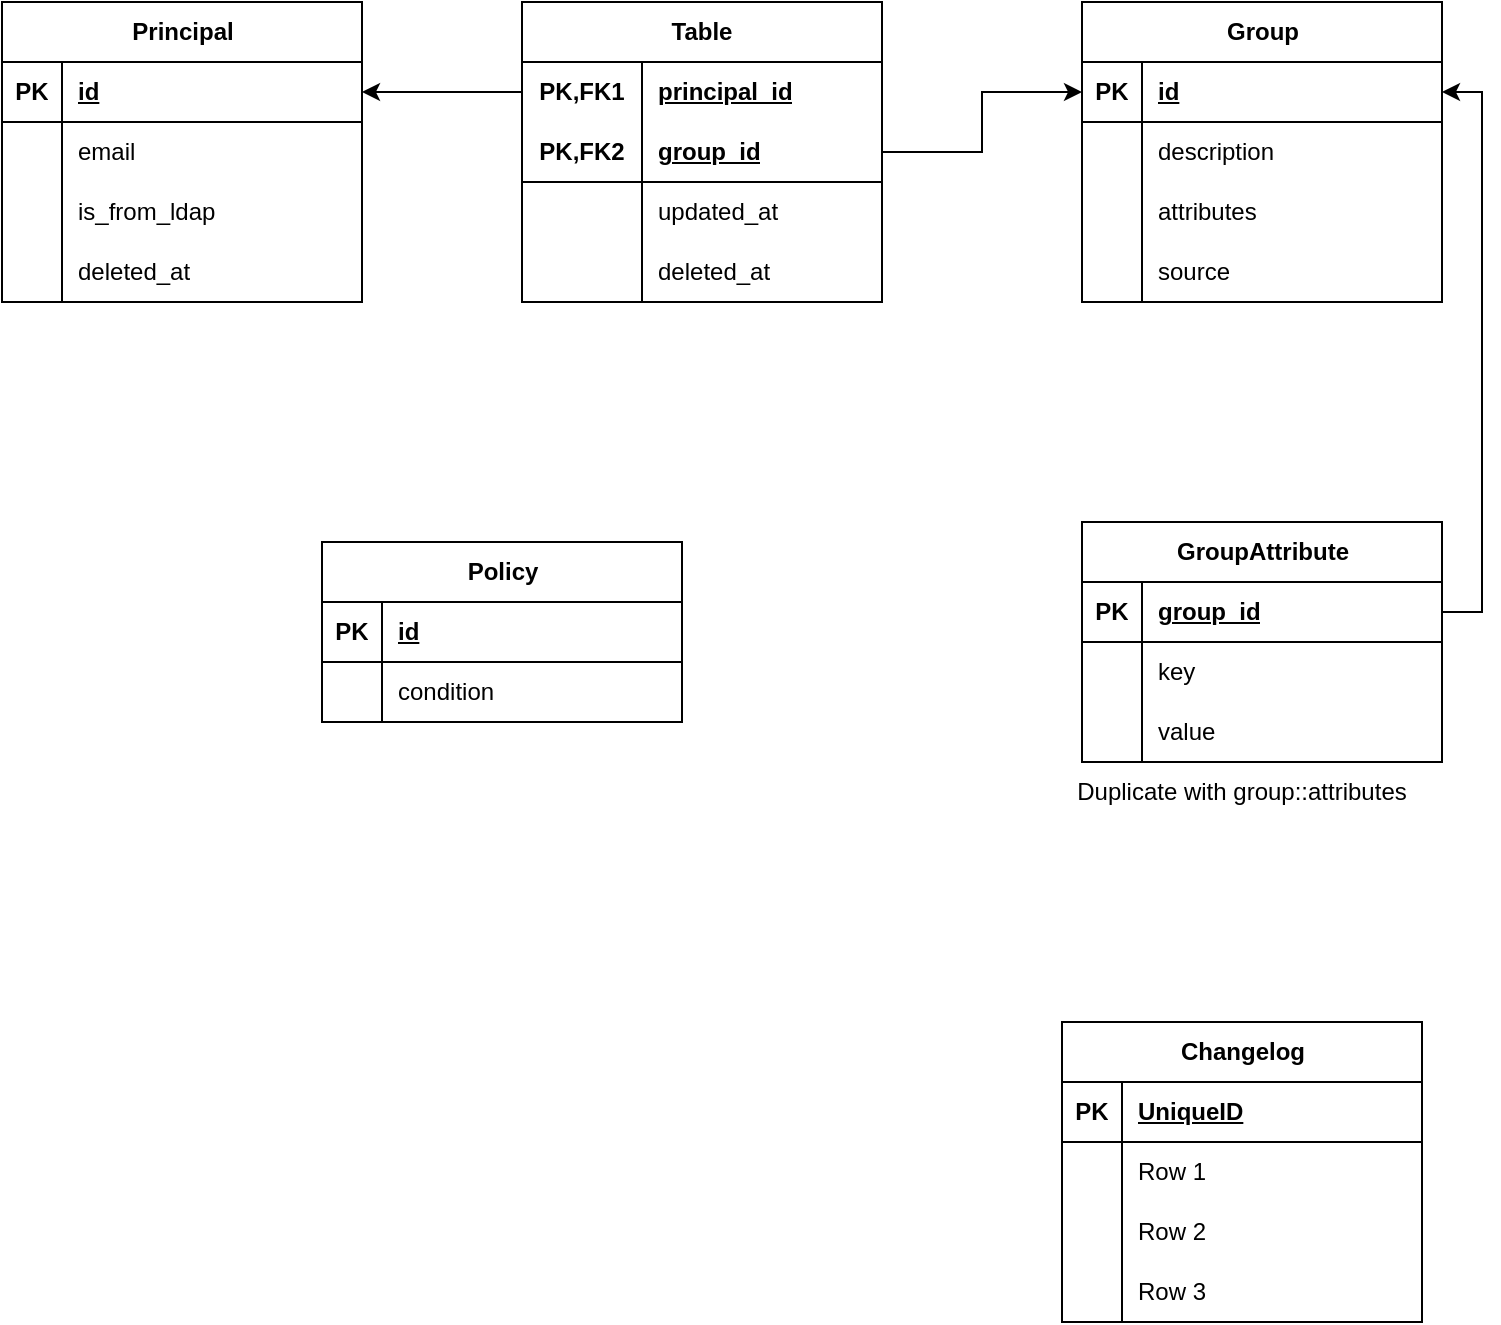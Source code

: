 <mxfile version="22.1.15" type="github">
  <diagram name="Page-1" id="Uo0DYmHlN4VJzkkPScgU">
    <mxGraphModel dx="474" dy="1069" grid="1" gridSize="10" guides="1" tooltips="1" connect="1" arrows="1" fold="1" page="1" pageScale="1" pageWidth="850" pageHeight="1100" math="0" shadow="0">
      <root>
        <mxCell id="0" />
        <mxCell id="1" parent="0" />
        <mxCell id="5v9PtPmOjyMPj9oWuLb4-1" value="Principal" style="shape=table;startSize=30;container=1;collapsible=1;childLayout=tableLayout;fixedRows=1;rowLines=0;fontStyle=1;align=center;resizeLast=1;html=1;" vertex="1" parent="1">
          <mxGeometry x="50" y="290" width="180" height="150" as="geometry" />
        </mxCell>
        <mxCell id="5v9PtPmOjyMPj9oWuLb4-2" value="" style="shape=tableRow;horizontal=0;startSize=0;swimlaneHead=0;swimlaneBody=0;fillColor=none;collapsible=0;dropTarget=0;points=[[0,0.5],[1,0.5]];portConstraint=eastwest;top=0;left=0;right=0;bottom=1;" vertex="1" parent="5v9PtPmOjyMPj9oWuLb4-1">
          <mxGeometry y="30" width="180" height="30" as="geometry" />
        </mxCell>
        <mxCell id="5v9PtPmOjyMPj9oWuLb4-3" value="PK" style="shape=partialRectangle;connectable=0;fillColor=none;top=0;left=0;bottom=0;right=0;fontStyle=1;overflow=hidden;whiteSpace=wrap;html=1;" vertex="1" parent="5v9PtPmOjyMPj9oWuLb4-2">
          <mxGeometry width="30" height="30" as="geometry">
            <mxRectangle width="30" height="30" as="alternateBounds" />
          </mxGeometry>
        </mxCell>
        <mxCell id="5v9PtPmOjyMPj9oWuLb4-4" value="id" style="shape=partialRectangle;connectable=0;fillColor=none;top=0;left=0;bottom=0;right=0;align=left;spacingLeft=6;fontStyle=5;overflow=hidden;whiteSpace=wrap;html=1;" vertex="1" parent="5v9PtPmOjyMPj9oWuLb4-2">
          <mxGeometry x="30" width="150" height="30" as="geometry">
            <mxRectangle width="150" height="30" as="alternateBounds" />
          </mxGeometry>
        </mxCell>
        <mxCell id="5v9PtPmOjyMPj9oWuLb4-5" value="" style="shape=tableRow;horizontal=0;startSize=0;swimlaneHead=0;swimlaneBody=0;fillColor=none;collapsible=0;dropTarget=0;points=[[0,0.5],[1,0.5]];portConstraint=eastwest;top=0;left=0;right=0;bottom=0;" vertex="1" parent="5v9PtPmOjyMPj9oWuLb4-1">
          <mxGeometry y="60" width="180" height="30" as="geometry" />
        </mxCell>
        <mxCell id="5v9PtPmOjyMPj9oWuLb4-6" value="" style="shape=partialRectangle;connectable=0;fillColor=none;top=0;left=0;bottom=0;right=0;editable=1;overflow=hidden;whiteSpace=wrap;html=1;" vertex="1" parent="5v9PtPmOjyMPj9oWuLb4-5">
          <mxGeometry width="30" height="30" as="geometry">
            <mxRectangle width="30" height="30" as="alternateBounds" />
          </mxGeometry>
        </mxCell>
        <mxCell id="5v9PtPmOjyMPj9oWuLb4-7" value="email" style="shape=partialRectangle;connectable=0;fillColor=none;top=0;left=0;bottom=0;right=0;align=left;spacingLeft=6;overflow=hidden;whiteSpace=wrap;html=1;" vertex="1" parent="5v9PtPmOjyMPj9oWuLb4-5">
          <mxGeometry x="30" width="150" height="30" as="geometry">
            <mxRectangle width="150" height="30" as="alternateBounds" />
          </mxGeometry>
        </mxCell>
        <mxCell id="5v9PtPmOjyMPj9oWuLb4-8" value="" style="shape=tableRow;horizontal=0;startSize=0;swimlaneHead=0;swimlaneBody=0;fillColor=none;collapsible=0;dropTarget=0;points=[[0,0.5],[1,0.5]];portConstraint=eastwest;top=0;left=0;right=0;bottom=0;" vertex="1" parent="5v9PtPmOjyMPj9oWuLb4-1">
          <mxGeometry y="90" width="180" height="30" as="geometry" />
        </mxCell>
        <mxCell id="5v9PtPmOjyMPj9oWuLb4-9" value="" style="shape=partialRectangle;connectable=0;fillColor=none;top=0;left=0;bottom=0;right=0;editable=1;overflow=hidden;whiteSpace=wrap;html=1;" vertex="1" parent="5v9PtPmOjyMPj9oWuLb4-8">
          <mxGeometry width="30" height="30" as="geometry">
            <mxRectangle width="30" height="30" as="alternateBounds" />
          </mxGeometry>
        </mxCell>
        <mxCell id="5v9PtPmOjyMPj9oWuLb4-10" value="is_from_ldap" style="shape=partialRectangle;connectable=0;fillColor=none;top=0;left=0;bottom=0;right=0;align=left;spacingLeft=6;overflow=hidden;whiteSpace=wrap;html=1;" vertex="1" parent="5v9PtPmOjyMPj9oWuLb4-8">
          <mxGeometry x="30" width="150" height="30" as="geometry">
            <mxRectangle width="150" height="30" as="alternateBounds" />
          </mxGeometry>
        </mxCell>
        <mxCell id="5v9PtPmOjyMPj9oWuLb4-11" value="" style="shape=tableRow;horizontal=0;startSize=0;swimlaneHead=0;swimlaneBody=0;fillColor=none;collapsible=0;dropTarget=0;points=[[0,0.5],[1,0.5]];portConstraint=eastwest;top=0;left=0;right=0;bottom=0;" vertex="1" parent="5v9PtPmOjyMPj9oWuLb4-1">
          <mxGeometry y="120" width="180" height="30" as="geometry" />
        </mxCell>
        <mxCell id="5v9PtPmOjyMPj9oWuLb4-12" value="" style="shape=partialRectangle;connectable=0;fillColor=none;top=0;left=0;bottom=0;right=0;editable=1;overflow=hidden;whiteSpace=wrap;html=1;" vertex="1" parent="5v9PtPmOjyMPj9oWuLb4-11">
          <mxGeometry width="30" height="30" as="geometry">
            <mxRectangle width="30" height="30" as="alternateBounds" />
          </mxGeometry>
        </mxCell>
        <mxCell id="5v9PtPmOjyMPj9oWuLb4-13" value="deleted_at" style="shape=partialRectangle;connectable=0;fillColor=none;top=0;left=0;bottom=0;right=0;align=left;spacingLeft=6;overflow=hidden;whiteSpace=wrap;html=1;" vertex="1" parent="5v9PtPmOjyMPj9oWuLb4-11">
          <mxGeometry x="30" width="150" height="30" as="geometry">
            <mxRectangle width="150" height="30" as="alternateBounds" />
          </mxGeometry>
        </mxCell>
        <mxCell id="5v9PtPmOjyMPj9oWuLb4-27" value="Group" style="shape=table;startSize=30;container=1;collapsible=1;childLayout=tableLayout;fixedRows=1;rowLines=0;fontStyle=1;align=center;resizeLast=1;html=1;" vertex="1" parent="1">
          <mxGeometry x="590" y="290" width="180" height="150" as="geometry" />
        </mxCell>
        <mxCell id="5v9PtPmOjyMPj9oWuLb4-28" value="" style="shape=tableRow;horizontal=0;startSize=0;swimlaneHead=0;swimlaneBody=0;fillColor=none;collapsible=0;dropTarget=0;points=[[0,0.5],[1,0.5]];portConstraint=eastwest;top=0;left=0;right=0;bottom=1;" vertex="1" parent="5v9PtPmOjyMPj9oWuLb4-27">
          <mxGeometry y="30" width="180" height="30" as="geometry" />
        </mxCell>
        <mxCell id="5v9PtPmOjyMPj9oWuLb4-29" value="PK" style="shape=partialRectangle;connectable=0;fillColor=none;top=0;left=0;bottom=0;right=0;fontStyle=1;overflow=hidden;whiteSpace=wrap;html=1;" vertex="1" parent="5v9PtPmOjyMPj9oWuLb4-28">
          <mxGeometry width="30" height="30" as="geometry">
            <mxRectangle width="30" height="30" as="alternateBounds" />
          </mxGeometry>
        </mxCell>
        <mxCell id="5v9PtPmOjyMPj9oWuLb4-30" value="id&lt;br&gt;" style="shape=partialRectangle;connectable=0;fillColor=none;top=0;left=0;bottom=0;right=0;align=left;spacingLeft=6;fontStyle=5;overflow=hidden;whiteSpace=wrap;html=1;" vertex="1" parent="5v9PtPmOjyMPj9oWuLb4-28">
          <mxGeometry x="30" width="150" height="30" as="geometry">
            <mxRectangle width="150" height="30" as="alternateBounds" />
          </mxGeometry>
        </mxCell>
        <mxCell id="5v9PtPmOjyMPj9oWuLb4-31" value="" style="shape=tableRow;horizontal=0;startSize=0;swimlaneHead=0;swimlaneBody=0;fillColor=none;collapsible=0;dropTarget=0;points=[[0,0.5],[1,0.5]];portConstraint=eastwest;top=0;left=0;right=0;bottom=0;" vertex="1" parent="5v9PtPmOjyMPj9oWuLb4-27">
          <mxGeometry y="60" width="180" height="30" as="geometry" />
        </mxCell>
        <mxCell id="5v9PtPmOjyMPj9oWuLb4-32" value="" style="shape=partialRectangle;connectable=0;fillColor=none;top=0;left=0;bottom=0;right=0;editable=1;overflow=hidden;whiteSpace=wrap;html=1;" vertex="1" parent="5v9PtPmOjyMPj9oWuLb4-31">
          <mxGeometry width="30" height="30" as="geometry">
            <mxRectangle width="30" height="30" as="alternateBounds" />
          </mxGeometry>
        </mxCell>
        <mxCell id="5v9PtPmOjyMPj9oWuLb4-33" value="description" style="shape=partialRectangle;connectable=0;fillColor=none;top=0;left=0;bottom=0;right=0;align=left;spacingLeft=6;overflow=hidden;whiteSpace=wrap;html=1;" vertex="1" parent="5v9PtPmOjyMPj9oWuLb4-31">
          <mxGeometry x="30" width="150" height="30" as="geometry">
            <mxRectangle width="150" height="30" as="alternateBounds" />
          </mxGeometry>
        </mxCell>
        <mxCell id="5v9PtPmOjyMPj9oWuLb4-34" value="" style="shape=tableRow;horizontal=0;startSize=0;swimlaneHead=0;swimlaneBody=0;fillColor=none;collapsible=0;dropTarget=0;points=[[0,0.5],[1,0.5]];portConstraint=eastwest;top=0;left=0;right=0;bottom=0;" vertex="1" parent="5v9PtPmOjyMPj9oWuLb4-27">
          <mxGeometry y="90" width="180" height="30" as="geometry" />
        </mxCell>
        <mxCell id="5v9PtPmOjyMPj9oWuLb4-35" value="" style="shape=partialRectangle;connectable=0;fillColor=none;top=0;left=0;bottom=0;right=0;editable=1;overflow=hidden;whiteSpace=wrap;html=1;" vertex="1" parent="5v9PtPmOjyMPj9oWuLb4-34">
          <mxGeometry width="30" height="30" as="geometry">
            <mxRectangle width="30" height="30" as="alternateBounds" />
          </mxGeometry>
        </mxCell>
        <mxCell id="5v9PtPmOjyMPj9oWuLb4-36" value="attributes" style="shape=partialRectangle;connectable=0;fillColor=none;top=0;left=0;bottom=0;right=0;align=left;spacingLeft=6;overflow=hidden;whiteSpace=wrap;html=1;" vertex="1" parent="5v9PtPmOjyMPj9oWuLb4-34">
          <mxGeometry x="30" width="150" height="30" as="geometry">
            <mxRectangle width="150" height="30" as="alternateBounds" />
          </mxGeometry>
        </mxCell>
        <mxCell id="5v9PtPmOjyMPj9oWuLb4-37" value="" style="shape=tableRow;horizontal=0;startSize=0;swimlaneHead=0;swimlaneBody=0;fillColor=none;collapsible=0;dropTarget=0;points=[[0,0.5],[1,0.5]];portConstraint=eastwest;top=0;left=0;right=0;bottom=0;" vertex="1" parent="5v9PtPmOjyMPj9oWuLb4-27">
          <mxGeometry y="120" width="180" height="30" as="geometry" />
        </mxCell>
        <mxCell id="5v9PtPmOjyMPj9oWuLb4-38" value="" style="shape=partialRectangle;connectable=0;fillColor=none;top=0;left=0;bottom=0;right=0;editable=1;overflow=hidden;whiteSpace=wrap;html=1;" vertex="1" parent="5v9PtPmOjyMPj9oWuLb4-37">
          <mxGeometry width="30" height="30" as="geometry">
            <mxRectangle width="30" height="30" as="alternateBounds" />
          </mxGeometry>
        </mxCell>
        <mxCell id="5v9PtPmOjyMPj9oWuLb4-39" value="source" style="shape=partialRectangle;connectable=0;fillColor=none;top=0;left=0;bottom=0;right=0;align=left;spacingLeft=6;overflow=hidden;whiteSpace=wrap;html=1;" vertex="1" parent="5v9PtPmOjyMPj9oWuLb4-37">
          <mxGeometry x="30" width="150" height="30" as="geometry">
            <mxRectangle width="150" height="30" as="alternateBounds" />
          </mxGeometry>
        </mxCell>
        <mxCell id="5v9PtPmOjyMPj9oWuLb4-40" value="GroupAttribute" style="shape=table;startSize=30;container=1;collapsible=1;childLayout=tableLayout;fixedRows=1;rowLines=0;fontStyle=1;align=center;resizeLast=1;html=1;" vertex="1" parent="1">
          <mxGeometry x="590" y="550" width="180" height="120" as="geometry" />
        </mxCell>
        <mxCell id="5v9PtPmOjyMPj9oWuLb4-41" value="" style="shape=tableRow;horizontal=0;startSize=0;swimlaneHead=0;swimlaneBody=0;fillColor=none;collapsible=0;dropTarget=0;points=[[0,0.5],[1,0.5]];portConstraint=eastwest;top=0;left=0;right=0;bottom=1;" vertex="1" parent="5v9PtPmOjyMPj9oWuLb4-40">
          <mxGeometry y="30" width="180" height="30" as="geometry" />
        </mxCell>
        <mxCell id="5v9PtPmOjyMPj9oWuLb4-42" value="PK" style="shape=partialRectangle;connectable=0;fillColor=none;top=0;left=0;bottom=0;right=0;fontStyle=1;overflow=hidden;whiteSpace=wrap;html=1;" vertex="1" parent="5v9PtPmOjyMPj9oWuLb4-41">
          <mxGeometry width="30" height="30" as="geometry">
            <mxRectangle width="30" height="30" as="alternateBounds" />
          </mxGeometry>
        </mxCell>
        <mxCell id="5v9PtPmOjyMPj9oWuLb4-43" value="group_id" style="shape=partialRectangle;connectable=0;fillColor=none;top=0;left=0;bottom=0;right=0;align=left;spacingLeft=6;fontStyle=5;overflow=hidden;whiteSpace=wrap;html=1;" vertex="1" parent="5v9PtPmOjyMPj9oWuLb4-41">
          <mxGeometry x="30" width="150" height="30" as="geometry">
            <mxRectangle width="150" height="30" as="alternateBounds" />
          </mxGeometry>
        </mxCell>
        <mxCell id="5v9PtPmOjyMPj9oWuLb4-44" value="" style="shape=tableRow;horizontal=0;startSize=0;swimlaneHead=0;swimlaneBody=0;fillColor=none;collapsible=0;dropTarget=0;points=[[0,0.5],[1,0.5]];portConstraint=eastwest;top=0;left=0;right=0;bottom=0;" vertex="1" parent="5v9PtPmOjyMPj9oWuLb4-40">
          <mxGeometry y="60" width="180" height="30" as="geometry" />
        </mxCell>
        <mxCell id="5v9PtPmOjyMPj9oWuLb4-45" value="" style="shape=partialRectangle;connectable=0;fillColor=none;top=0;left=0;bottom=0;right=0;editable=1;overflow=hidden;whiteSpace=wrap;html=1;" vertex="1" parent="5v9PtPmOjyMPj9oWuLb4-44">
          <mxGeometry width="30" height="30" as="geometry">
            <mxRectangle width="30" height="30" as="alternateBounds" />
          </mxGeometry>
        </mxCell>
        <mxCell id="5v9PtPmOjyMPj9oWuLb4-46" value="key" style="shape=partialRectangle;connectable=0;fillColor=none;top=0;left=0;bottom=0;right=0;align=left;spacingLeft=6;overflow=hidden;whiteSpace=wrap;html=1;" vertex="1" parent="5v9PtPmOjyMPj9oWuLb4-44">
          <mxGeometry x="30" width="150" height="30" as="geometry">
            <mxRectangle width="150" height="30" as="alternateBounds" />
          </mxGeometry>
        </mxCell>
        <mxCell id="5v9PtPmOjyMPj9oWuLb4-47" value="" style="shape=tableRow;horizontal=0;startSize=0;swimlaneHead=0;swimlaneBody=0;fillColor=none;collapsible=0;dropTarget=0;points=[[0,0.5],[1,0.5]];portConstraint=eastwest;top=0;left=0;right=0;bottom=0;" vertex="1" parent="5v9PtPmOjyMPj9oWuLb4-40">
          <mxGeometry y="90" width="180" height="30" as="geometry" />
        </mxCell>
        <mxCell id="5v9PtPmOjyMPj9oWuLb4-48" value="" style="shape=partialRectangle;connectable=0;fillColor=none;top=0;left=0;bottom=0;right=0;editable=1;overflow=hidden;whiteSpace=wrap;html=1;" vertex="1" parent="5v9PtPmOjyMPj9oWuLb4-47">
          <mxGeometry width="30" height="30" as="geometry">
            <mxRectangle width="30" height="30" as="alternateBounds" />
          </mxGeometry>
        </mxCell>
        <mxCell id="5v9PtPmOjyMPj9oWuLb4-49" value="value" style="shape=partialRectangle;connectable=0;fillColor=none;top=0;left=0;bottom=0;right=0;align=left;spacingLeft=6;overflow=hidden;whiteSpace=wrap;html=1;" vertex="1" parent="5v9PtPmOjyMPj9oWuLb4-47">
          <mxGeometry x="30" width="150" height="30" as="geometry">
            <mxRectangle width="150" height="30" as="alternateBounds" />
          </mxGeometry>
        </mxCell>
        <mxCell id="5v9PtPmOjyMPj9oWuLb4-53" value="Policy" style="shape=table;startSize=30;container=1;collapsible=1;childLayout=tableLayout;fixedRows=1;rowLines=0;fontStyle=1;align=center;resizeLast=1;html=1;" vertex="1" parent="1">
          <mxGeometry x="210" y="560" width="180" height="90" as="geometry" />
        </mxCell>
        <mxCell id="5v9PtPmOjyMPj9oWuLb4-54" value="" style="shape=tableRow;horizontal=0;startSize=0;swimlaneHead=0;swimlaneBody=0;fillColor=none;collapsible=0;dropTarget=0;points=[[0,0.5],[1,0.5]];portConstraint=eastwest;top=0;left=0;right=0;bottom=1;" vertex="1" parent="5v9PtPmOjyMPj9oWuLb4-53">
          <mxGeometry y="30" width="180" height="30" as="geometry" />
        </mxCell>
        <mxCell id="5v9PtPmOjyMPj9oWuLb4-55" value="PK" style="shape=partialRectangle;connectable=0;fillColor=none;top=0;left=0;bottom=0;right=0;fontStyle=1;overflow=hidden;whiteSpace=wrap;html=1;" vertex="1" parent="5v9PtPmOjyMPj9oWuLb4-54">
          <mxGeometry width="30" height="30" as="geometry">
            <mxRectangle width="30" height="30" as="alternateBounds" />
          </mxGeometry>
        </mxCell>
        <mxCell id="5v9PtPmOjyMPj9oWuLb4-56" value="id" style="shape=partialRectangle;connectable=0;fillColor=none;top=0;left=0;bottom=0;right=0;align=left;spacingLeft=6;fontStyle=5;overflow=hidden;whiteSpace=wrap;html=1;" vertex="1" parent="5v9PtPmOjyMPj9oWuLb4-54">
          <mxGeometry x="30" width="150" height="30" as="geometry">
            <mxRectangle width="150" height="30" as="alternateBounds" />
          </mxGeometry>
        </mxCell>
        <mxCell id="5v9PtPmOjyMPj9oWuLb4-57" value="" style="shape=tableRow;horizontal=0;startSize=0;swimlaneHead=0;swimlaneBody=0;fillColor=none;collapsible=0;dropTarget=0;points=[[0,0.5],[1,0.5]];portConstraint=eastwest;top=0;left=0;right=0;bottom=0;" vertex="1" parent="5v9PtPmOjyMPj9oWuLb4-53">
          <mxGeometry y="60" width="180" height="30" as="geometry" />
        </mxCell>
        <mxCell id="5v9PtPmOjyMPj9oWuLb4-58" value="" style="shape=partialRectangle;connectable=0;fillColor=none;top=0;left=0;bottom=0;right=0;editable=1;overflow=hidden;whiteSpace=wrap;html=1;" vertex="1" parent="5v9PtPmOjyMPj9oWuLb4-57">
          <mxGeometry width="30" height="30" as="geometry">
            <mxRectangle width="30" height="30" as="alternateBounds" />
          </mxGeometry>
        </mxCell>
        <mxCell id="5v9PtPmOjyMPj9oWuLb4-59" value="condition" style="shape=partialRectangle;connectable=0;fillColor=none;top=0;left=0;bottom=0;right=0;align=left;spacingLeft=6;overflow=hidden;whiteSpace=wrap;html=1;" vertex="1" parent="5v9PtPmOjyMPj9oWuLb4-57">
          <mxGeometry x="30" width="150" height="30" as="geometry">
            <mxRectangle width="150" height="30" as="alternateBounds" />
          </mxGeometry>
        </mxCell>
        <mxCell id="5v9PtPmOjyMPj9oWuLb4-66" value="Changelog" style="shape=table;startSize=30;container=1;collapsible=1;childLayout=tableLayout;fixedRows=1;rowLines=0;fontStyle=1;align=center;resizeLast=1;html=1;" vertex="1" parent="1">
          <mxGeometry x="580" y="800" width="180" height="150" as="geometry" />
        </mxCell>
        <mxCell id="5v9PtPmOjyMPj9oWuLb4-67" value="" style="shape=tableRow;horizontal=0;startSize=0;swimlaneHead=0;swimlaneBody=0;fillColor=none;collapsible=0;dropTarget=0;points=[[0,0.5],[1,0.5]];portConstraint=eastwest;top=0;left=0;right=0;bottom=1;" vertex="1" parent="5v9PtPmOjyMPj9oWuLb4-66">
          <mxGeometry y="30" width="180" height="30" as="geometry" />
        </mxCell>
        <mxCell id="5v9PtPmOjyMPj9oWuLb4-68" value="PK" style="shape=partialRectangle;connectable=0;fillColor=none;top=0;left=0;bottom=0;right=0;fontStyle=1;overflow=hidden;whiteSpace=wrap;html=1;" vertex="1" parent="5v9PtPmOjyMPj9oWuLb4-67">
          <mxGeometry width="30" height="30" as="geometry">
            <mxRectangle width="30" height="30" as="alternateBounds" />
          </mxGeometry>
        </mxCell>
        <mxCell id="5v9PtPmOjyMPj9oWuLb4-69" value="UniqueID" style="shape=partialRectangle;connectable=0;fillColor=none;top=0;left=0;bottom=0;right=0;align=left;spacingLeft=6;fontStyle=5;overflow=hidden;whiteSpace=wrap;html=1;" vertex="1" parent="5v9PtPmOjyMPj9oWuLb4-67">
          <mxGeometry x="30" width="150" height="30" as="geometry">
            <mxRectangle width="150" height="30" as="alternateBounds" />
          </mxGeometry>
        </mxCell>
        <mxCell id="5v9PtPmOjyMPj9oWuLb4-70" value="" style="shape=tableRow;horizontal=0;startSize=0;swimlaneHead=0;swimlaneBody=0;fillColor=none;collapsible=0;dropTarget=0;points=[[0,0.5],[1,0.5]];portConstraint=eastwest;top=0;left=0;right=0;bottom=0;" vertex="1" parent="5v9PtPmOjyMPj9oWuLb4-66">
          <mxGeometry y="60" width="180" height="30" as="geometry" />
        </mxCell>
        <mxCell id="5v9PtPmOjyMPj9oWuLb4-71" value="" style="shape=partialRectangle;connectable=0;fillColor=none;top=0;left=0;bottom=0;right=0;editable=1;overflow=hidden;whiteSpace=wrap;html=1;" vertex="1" parent="5v9PtPmOjyMPj9oWuLb4-70">
          <mxGeometry width="30" height="30" as="geometry">
            <mxRectangle width="30" height="30" as="alternateBounds" />
          </mxGeometry>
        </mxCell>
        <mxCell id="5v9PtPmOjyMPj9oWuLb4-72" value="Row 1" style="shape=partialRectangle;connectable=0;fillColor=none;top=0;left=0;bottom=0;right=0;align=left;spacingLeft=6;overflow=hidden;whiteSpace=wrap;html=1;" vertex="1" parent="5v9PtPmOjyMPj9oWuLb4-70">
          <mxGeometry x="30" width="150" height="30" as="geometry">
            <mxRectangle width="150" height="30" as="alternateBounds" />
          </mxGeometry>
        </mxCell>
        <mxCell id="5v9PtPmOjyMPj9oWuLb4-73" value="" style="shape=tableRow;horizontal=0;startSize=0;swimlaneHead=0;swimlaneBody=0;fillColor=none;collapsible=0;dropTarget=0;points=[[0,0.5],[1,0.5]];portConstraint=eastwest;top=0;left=0;right=0;bottom=0;" vertex="1" parent="5v9PtPmOjyMPj9oWuLb4-66">
          <mxGeometry y="90" width="180" height="30" as="geometry" />
        </mxCell>
        <mxCell id="5v9PtPmOjyMPj9oWuLb4-74" value="" style="shape=partialRectangle;connectable=0;fillColor=none;top=0;left=0;bottom=0;right=0;editable=1;overflow=hidden;whiteSpace=wrap;html=1;" vertex="1" parent="5v9PtPmOjyMPj9oWuLb4-73">
          <mxGeometry width="30" height="30" as="geometry">
            <mxRectangle width="30" height="30" as="alternateBounds" />
          </mxGeometry>
        </mxCell>
        <mxCell id="5v9PtPmOjyMPj9oWuLb4-75" value="Row 2" style="shape=partialRectangle;connectable=0;fillColor=none;top=0;left=0;bottom=0;right=0;align=left;spacingLeft=6;overflow=hidden;whiteSpace=wrap;html=1;" vertex="1" parent="5v9PtPmOjyMPj9oWuLb4-73">
          <mxGeometry x="30" width="150" height="30" as="geometry">
            <mxRectangle width="150" height="30" as="alternateBounds" />
          </mxGeometry>
        </mxCell>
        <mxCell id="5v9PtPmOjyMPj9oWuLb4-76" value="" style="shape=tableRow;horizontal=0;startSize=0;swimlaneHead=0;swimlaneBody=0;fillColor=none;collapsible=0;dropTarget=0;points=[[0,0.5],[1,0.5]];portConstraint=eastwest;top=0;left=0;right=0;bottom=0;" vertex="1" parent="5v9PtPmOjyMPj9oWuLb4-66">
          <mxGeometry y="120" width="180" height="30" as="geometry" />
        </mxCell>
        <mxCell id="5v9PtPmOjyMPj9oWuLb4-77" value="" style="shape=partialRectangle;connectable=0;fillColor=none;top=0;left=0;bottom=0;right=0;editable=1;overflow=hidden;whiteSpace=wrap;html=1;" vertex="1" parent="5v9PtPmOjyMPj9oWuLb4-76">
          <mxGeometry width="30" height="30" as="geometry">
            <mxRectangle width="30" height="30" as="alternateBounds" />
          </mxGeometry>
        </mxCell>
        <mxCell id="5v9PtPmOjyMPj9oWuLb4-78" value="Row 3" style="shape=partialRectangle;connectable=0;fillColor=none;top=0;left=0;bottom=0;right=0;align=left;spacingLeft=6;overflow=hidden;whiteSpace=wrap;html=1;" vertex="1" parent="5v9PtPmOjyMPj9oWuLb4-76">
          <mxGeometry x="30" width="150" height="30" as="geometry">
            <mxRectangle width="150" height="30" as="alternateBounds" />
          </mxGeometry>
        </mxCell>
        <mxCell id="5v9PtPmOjyMPj9oWuLb4-80" value="Table" style="shape=table;startSize=30;container=1;collapsible=1;childLayout=tableLayout;fixedRows=1;rowLines=0;fontStyle=1;align=center;resizeLast=1;html=1;whiteSpace=wrap;" vertex="1" parent="1">
          <mxGeometry x="310" y="290" width="180" height="150" as="geometry" />
        </mxCell>
        <mxCell id="5v9PtPmOjyMPj9oWuLb4-81" value="" style="shape=tableRow;horizontal=0;startSize=0;swimlaneHead=0;swimlaneBody=0;fillColor=none;collapsible=0;dropTarget=0;points=[[0,0.5],[1,0.5]];portConstraint=eastwest;top=0;left=0;right=0;bottom=0;html=1;" vertex="1" parent="5v9PtPmOjyMPj9oWuLb4-80">
          <mxGeometry y="30" width="180" height="30" as="geometry" />
        </mxCell>
        <mxCell id="5v9PtPmOjyMPj9oWuLb4-82" value="PK,FK1" style="shape=partialRectangle;connectable=0;fillColor=none;top=0;left=0;bottom=0;right=0;fontStyle=1;overflow=hidden;html=1;whiteSpace=wrap;" vertex="1" parent="5v9PtPmOjyMPj9oWuLb4-81">
          <mxGeometry width="60" height="30" as="geometry">
            <mxRectangle width="60" height="30" as="alternateBounds" />
          </mxGeometry>
        </mxCell>
        <mxCell id="5v9PtPmOjyMPj9oWuLb4-83" value="principal_id" style="shape=partialRectangle;connectable=0;fillColor=none;top=0;left=0;bottom=0;right=0;align=left;spacingLeft=6;fontStyle=5;overflow=hidden;html=1;whiteSpace=wrap;" vertex="1" parent="5v9PtPmOjyMPj9oWuLb4-81">
          <mxGeometry x="60" width="120" height="30" as="geometry">
            <mxRectangle width="120" height="30" as="alternateBounds" />
          </mxGeometry>
        </mxCell>
        <mxCell id="5v9PtPmOjyMPj9oWuLb4-84" value="" style="shape=tableRow;horizontal=0;startSize=0;swimlaneHead=0;swimlaneBody=0;fillColor=none;collapsible=0;dropTarget=0;points=[[0,0.5],[1,0.5]];portConstraint=eastwest;top=0;left=0;right=0;bottom=1;html=1;" vertex="1" parent="5v9PtPmOjyMPj9oWuLb4-80">
          <mxGeometry y="60" width="180" height="30" as="geometry" />
        </mxCell>
        <mxCell id="5v9PtPmOjyMPj9oWuLb4-85" value="PK,FK2" style="shape=partialRectangle;connectable=0;fillColor=none;top=0;left=0;bottom=0;right=0;fontStyle=1;overflow=hidden;html=1;whiteSpace=wrap;" vertex="1" parent="5v9PtPmOjyMPj9oWuLb4-84">
          <mxGeometry width="60" height="30" as="geometry">
            <mxRectangle width="60" height="30" as="alternateBounds" />
          </mxGeometry>
        </mxCell>
        <mxCell id="5v9PtPmOjyMPj9oWuLb4-86" value="group_id" style="shape=partialRectangle;connectable=0;fillColor=none;top=0;left=0;bottom=0;right=0;align=left;spacingLeft=6;fontStyle=5;overflow=hidden;html=1;whiteSpace=wrap;" vertex="1" parent="5v9PtPmOjyMPj9oWuLb4-84">
          <mxGeometry x="60" width="120" height="30" as="geometry">
            <mxRectangle width="120" height="30" as="alternateBounds" />
          </mxGeometry>
        </mxCell>
        <mxCell id="5v9PtPmOjyMPj9oWuLb4-87" value="" style="shape=tableRow;horizontal=0;startSize=0;swimlaneHead=0;swimlaneBody=0;fillColor=none;collapsible=0;dropTarget=0;points=[[0,0.5],[1,0.5]];portConstraint=eastwest;top=0;left=0;right=0;bottom=0;html=1;" vertex="1" parent="5v9PtPmOjyMPj9oWuLb4-80">
          <mxGeometry y="90" width="180" height="30" as="geometry" />
        </mxCell>
        <mxCell id="5v9PtPmOjyMPj9oWuLb4-88" value="" style="shape=partialRectangle;connectable=0;fillColor=none;top=0;left=0;bottom=0;right=0;editable=1;overflow=hidden;html=1;whiteSpace=wrap;" vertex="1" parent="5v9PtPmOjyMPj9oWuLb4-87">
          <mxGeometry width="60" height="30" as="geometry">
            <mxRectangle width="60" height="30" as="alternateBounds" />
          </mxGeometry>
        </mxCell>
        <mxCell id="5v9PtPmOjyMPj9oWuLb4-89" value="updated_at" style="shape=partialRectangle;connectable=0;fillColor=none;top=0;left=0;bottom=0;right=0;align=left;spacingLeft=6;overflow=hidden;html=1;whiteSpace=wrap;" vertex="1" parent="5v9PtPmOjyMPj9oWuLb4-87">
          <mxGeometry x="60" width="120" height="30" as="geometry">
            <mxRectangle width="120" height="30" as="alternateBounds" />
          </mxGeometry>
        </mxCell>
        <mxCell id="5v9PtPmOjyMPj9oWuLb4-90" value="" style="shape=tableRow;horizontal=0;startSize=0;swimlaneHead=0;swimlaneBody=0;fillColor=none;collapsible=0;dropTarget=0;points=[[0,0.5],[1,0.5]];portConstraint=eastwest;top=0;left=0;right=0;bottom=0;html=1;" vertex="1" parent="5v9PtPmOjyMPj9oWuLb4-80">
          <mxGeometry y="120" width="180" height="30" as="geometry" />
        </mxCell>
        <mxCell id="5v9PtPmOjyMPj9oWuLb4-91" value="" style="shape=partialRectangle;connectable=0;fillColor=none;top=0;left=0;bottom=0;right=0;editable=1;overflow=hidden;html=1;whiteSpace=wrap;" vertex="1" parent="5v9PtPmOjyMPj9oWuLb4-90">
          <mxGeometry width="60" height="30" as="geometry">
            <mxRectangle width="60" height="30" as="alternateBounds" />
          </mxGeometry>
        </mxCell>
        <mxCell id="5v9PtPmOjyMPj9oWuLb4-92" value="deleted_at" style="shape=partialRectangle;connectable=0;fillColor=none;top=0;left=0;bottom=0;right=0;align=left;spacingLeft=6;overflow=hidden;html=1;whiteSpace=wrap;" vertex="1" parent="5v9PtPmOjyMPj9oWuLb4-90">
          <mxGeometry x="60" width="120" height="30" as="geometry">
            <mxRectangle width="120" height="30" as="alternateBounds" />
          </mxGeometry>
        </mxCell>
        <mxCell id="5v9PtPmOjyMPj9oWuLb4-93" style="edgeStyle=orthogonalEdgeStyle;rounded=0;orthogonalLoop=1;jettySize=auto;html=1;exitX=0;exitY=0.5;exitDx=0;exitDy=0;entryX=1;entryY=0.5;entryDx=0;entryDy=0;" edge="1" parent="1" source="5v9PtPmOjyMPj9oWuLb4-81" target="5v9PtPmOjyMPj9oWuLb4-2">
          <mxGeometry relative="1" as="geometry" />
        </mxCell>
        <mxCell id="5v9PtPmOjyMPj9oWuLb4-94" style="edgeStyle=orthogonalEdgeStyle;rounded=0;orthogonalLoop=1;jettySize=auto;html=1;exitX=1;exitY=0.5;exitDx=0;exitDy=0;entryX=0;entryY=0.5;entryDx=0;entryDy=0;" edge="1" parent="1" source="5v9PtPmOjyMPj9oWuLb4-84" target="5v9PtPmOjyMPj9oWuLb4-28">
          <mxGeometry relative="1" as="geometry">
            <mxPoint x="570" y="350" as="targetPoint" />
          </mxGeometry>
        </mxCell>
        <mxCell id="5v9PtPmOjyMPj9oWuLb4-95" style="edgeStyle=orthogonalEdgeStyle;rounded=0;orthogonalLoop=1;jettySize=auto;html=1;exitX=1;exitY=0.5;exitDx=0;exitDy=0;entryX=1;entryY=0.5;entryDx=0;entryDy=0;" edge="1" parent="1" source="5v9PtPmOjyMPj9oWuLb4-41" target="5v9PtPmOjyMPj9oWuLb4-28">
          <mxGeometry relative="1" as="geometry" />
        </mxCell>
        <mxCell id="5v9PtPmOjyMPj9oWuLb4-96" value="Duplicate with group::attributes" style="text;html=1;strokeColor=none;fillColor=none;align=center;verticalAlign=middle;whiteSpace=wrap;rounded=0;" vertex="1" parent="1">
          <mxGeometry x="560" y="670" width="220" height="30" as="geometry" />
        </mxCell>
      </root>
    </mxGraphModel>
  </diagram>
</mxfile>
